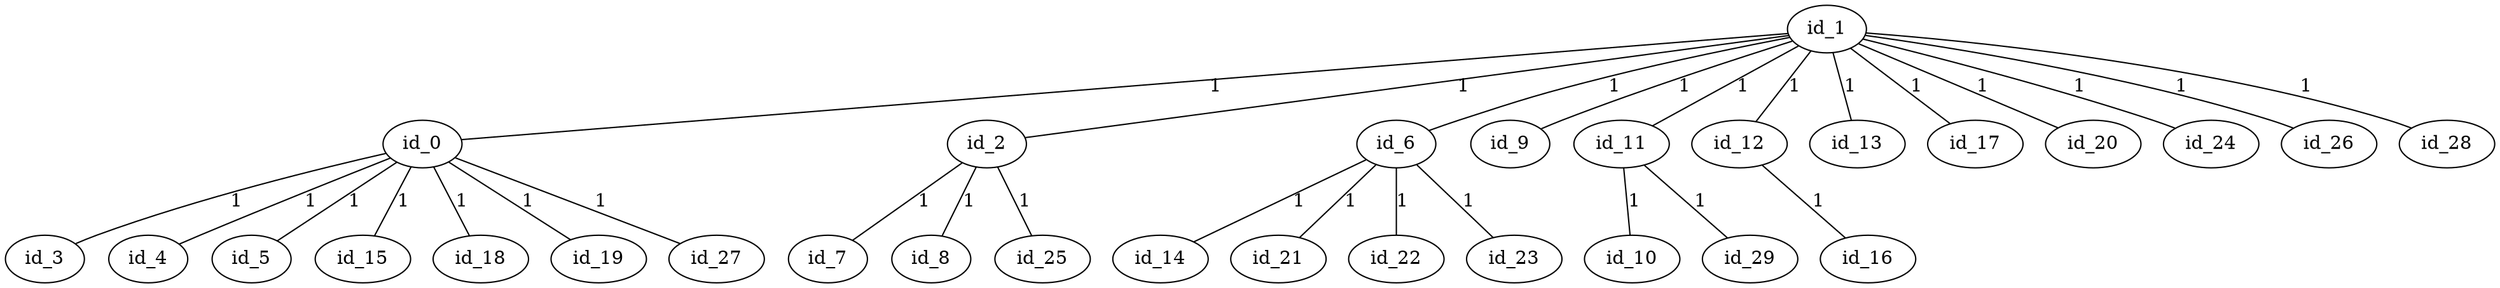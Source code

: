 graph GR{
id_0;
id_1;
id_2;
id_3;
id_4;
id_5;
id_6;
id_7;
id_8;
id_9;
id_10;
id_11;
id_12;
id_13;
id_14;
id_15;
id_16;
id_17;
id_18;
id_19;
id_20;
id_21;
id_22;
id_23;
id_24;
id_25;
id_26;
id_27;
id_28;
id_29;
id_1--id_0[label=1];
id_1--id_2[label=1];
id_1--id_6[label=1];
id_1--id_9[label=1];
id_1--id_11[label=1];
id_1--id_12[label=1];
id_1--id_13[label=1];
id_1--id_17[label=1];
id_1--id_26[label=1];
id_1--id_20[label=1];
id_1--id_24[label=1];
id_1--id_28[label=1];
id_0--id_3[label=1];
id_0--id_4[label=1];
id_0--id_15[label=1];
id_0--id_18[label=1];
id_0--id_27[label=1];
id_0--id_5[label=1];
id_0--id_19[label=1];
id_2--id_7[label=1];
id_2--id_8[label=1];
id_2--id_25[label=1];
id_6--id_14[label=1];
id_6--id_21[label=1];
id_6--id_22[label=1];
id_6--id_23[label=1];
id_11--id_10[label=1];
id_11--id_29[label=1];
id_12--id_16[label=1];
}